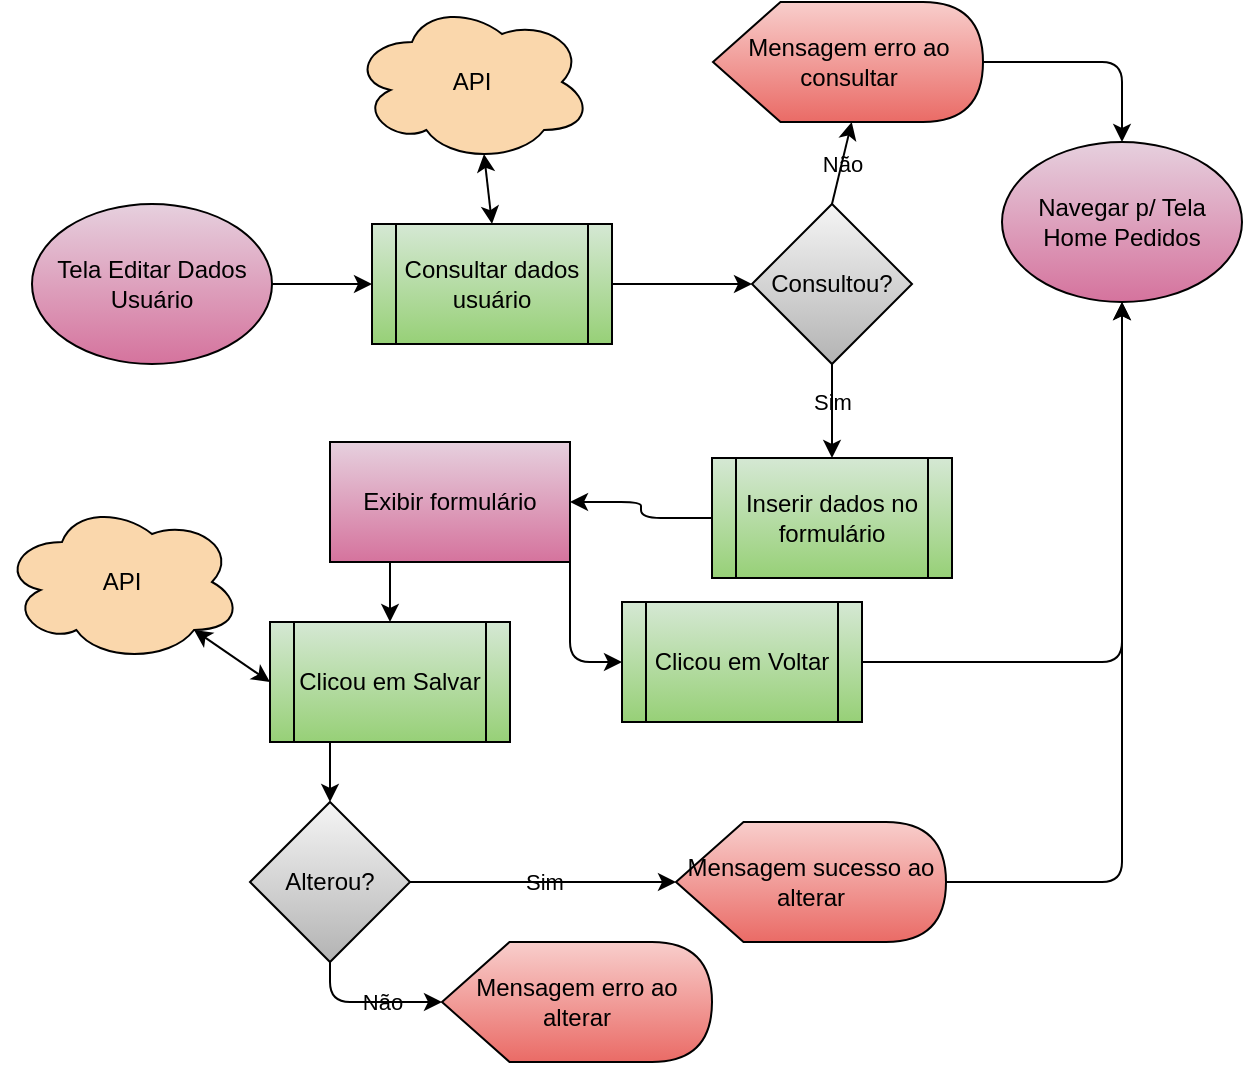 <mxfile>
    <diagram id="hafGD2FYq9tdRyy5QDzc" name="Página-1">
        <mxGraphModel dx="739" dy="635" grid="1" gridSize="10" guides="1" tooltips="1" connect="1" arrows="1" fold="1" page="1" pageScale="1" pageWidth="827" pageHeight="1169" background="#ffffff" math="0" shadow="0">
            <root>
                <mxCell id="0"/>
                <mxCell id="1" parent="0"/>
                <mxCell id="103" style="edgeStyle=none;html=1;exitX=1;exitY=0.5;exitDx=0;exitDy=0;entryX=0;entryY=0.5;entryDx=0;entryDy=0;strokeColor=#000000;" parent="1" source="13" target="26" edge="1">
                    <mxGeometry relative="1" as="geometry"/>
                </mxCell>
                <mxCell id="13" value="Tela Editar Dados Usuário" style="ellipse;whiteSpace=wrap;html=1;fillColor=#e6d0de;strokeColor=#000000;fontStyle=0;gradientColor=#d5739d;fontColor=#000000;" parent="1" vertex="1">
                    <mxGeometry x="15" y="111" width="120" height="80" as="geometry"/>
                </mxCell>
                <mxCell id="81" style="edgeStyle=none;html=1;exitX=1;exitY=0.5;exitDx=0;exitDy=0;entryX=0;entryY=0.5;entryDx=0;entryDy=0;strokeColor=#000000;" parent="1" source="26" target="79" edge="1">
                    <mxGeometry relative="1" as="geometry">
                        <mxPoint x="337" y="151" as="targetPoint"/>
                    </mxGeometry>
                </mxCell>
                <mxCell id="26" value="Consultar dados usuário" style="shape=process;whiteSpace=wrap;html=1;backgroundOutline=1;fillColor=#d5e8d4;gradientColor=#97d077;strokeColor=#000000;fontColor=#000000;" parent="1" vertex="1">
                    <mxGeometry x="185" y="121" width="120" height="60" as="geometry"/>
                </mxCell>
                <mxCell id="55" style="edgeStyle=none;html=1;exitX=0.55;exitY=0.95;exitDx=0;exitDy=0;exitPerimeter=0;entryX=0.5;entryY=0;entryDx=0;entryDy=0;startArrow=classic;startFill=1;strokeColor=#000000;" parent="1" source="54" target="26" edge="1">
                    <mxGeometry relative="1" as="geometry"/>
                </mxCell>
                <mxCell id="54" value="API" style="ellipse;shape=cloud;whiteSpace=wrap;html=1;fillColor=#fad7ac;strokeColor=#000000;fontColor=#000000;" parent="1" vertex="1">
                    <mxGeometry x="175" y="10" width="120" height="80" as="geometry"/>
                </mxCell>
                <mxCell id="91" style="edgeStyle=orthogonalEdgeStyle;html=1;exitX=1;exitY=1;exitDx=0;exitDy=0;entryX=0;entryY=0.5;entryDx=0;entryDy=0;strokeColor=#000000;" parent="1" source="78" target="89" edge="1">
                    <mxGeometry relative="1" as="geometry"/>
                </mxCell>
                <mxCell id="93" style="edgeStyle=orthogonalEdgeStyle;html=1;exitX=0.25;exitY=1;exitDx=0;exitDy=0;strokeColor=#000000;" parent="1" source="78" target="92" edge="1">
                    <mxGeometry relative="1" as="geometry"/>
                </mxCell>
                <mxCell id="78" value="Exibir formulário" style="whiteSpace=wrap;html=1;fillColor=#e6d0de;strokeColor=#000000;fontColor=#000000;fontStyle=0;gradientColor=#d5739d;" parent="1" vertex="1">
                    <mxGeometry x="164" y="230" width="120" height="60" as="geometry"/>
                </mxCell>
                <mxCell id="79" value="Consultou?" style="rhombus;whiteSpace=wrap;html=1;fillColor=#f5f5f5;gradientColor=#b3b3b3;strokeColor=#000000;fontColor=#000000;" parent="1" vertex="1">
                    <mxGeometry x="375" y="111" width="80" height="80" as="geometry"/>
                </mxCell>
                <mxCell id="85" style="edgeStyle=orthogonalEdgeStyle;html=1;exitX=1;exitY=0.5;exitDx=0;exitDy=0;exitPerimeter=0;entryX=0.5;entryY=0;entryDx=0;entryDy=0;strokeColor=#000000;" parent="1" source="82" target="86" edge="1">
                    <mxGeometry relative="1" as="geometry">
                        <mxPoint x="620" y="40" as="targetPoint"/>
                    </mxGeometry>
                </mxCell>
                <mxCell id="82" value="Mensagem erro ao consultar" style="shape=display;whiteSpace=wrap;html=1;fillColor=#f8cecc;gradientColor=#ea6b66;strokeColor=#000000;fontColor=#000000;" parent="1" vertex="1">
                    <mxGeometry x="355.5" y="10" width="135" height="60" as="geometry"/>
                </mxCell>
                <mxCell id="83" value="Não" style="edgeStyle=none;html=1;fontColor=#000000;entryX=0;entryY=0;entryDx=69.375;entryDy=60;entryPerimeter=0;exitX=0.5;exitY=0;exitDx=0;exitDy=0;strokeColor=#000000;labelBackgroundColor=none;" parent="1" source="79" target="82" edge="1">
                    <mxGeometry relative="1" as="geometry">
                        <mxPoint x="263.875" y="60" as="targetPoint"/>
                        <mxPoint x="262" y="111" as="sourcePoint"/>
                        <mxPoint as="offset"/>
                    </mxGeometry>
                </mxCell>
                <mxCell id="84" value="Sim" style="edgeStyle=orthogonalEdgeStyle;html=1;exitX=0.5;exitY=1;exitDx=0;exitDy=0;fontColor=#000000;entryX=0.5;entryY=0;entryDx=0;entryDy=0;strokeColor=#000000;labelBackgroundColor=none;" parent="1" source="79" target="87" edge="1">
                    <mxGeometry x="-0.2" relative="1" as="geometry">
                        <mxPoint x="423" y="260" as="targetPoint"/>
                        <mxPoint as="offset"/>
                        <mxPoint x="302" y="151" as="sourcePoint"/>
                    </mxGeometry>
                </mxCell>
                <mxCell id="86" value="Navegar p/ Tela&lt;br&gt;Home Pedidos" style="ellipse;whiteSpace=wrap;html=1;fillColor=#e6d0de;strokeColor=#000000;fontStyle=0;gradientColor=#d5739d;fontColor=#000000;" parent="1" vertex="1">
                    <mxGeometry x="500" y="80" width="120" height="80" as="geometry"/>
                </mxCell>
                <mxCell id="88" style="edgeStyle=orthogonalEdgeStyle;html=1;entryX=1;entryY=0.5;entryDx=0;entryDy=0;strokeColor=#000000;" parent="1" source="87" target="78" edge="1">
                    <mxGeometry relative="1" as="geometry"/>
                </mxCell>
                <mxCell id="87" value="Inserir dados no formulário" style="shape=process;whiteSpace=wrap;html=1;backgroundOutline=1;fillColor=#d5e8d4;gradientColor=#97d077;strokeColor=#000000;fontColor=#000000;" parent="1" vertex="1">
                    <mxGeometry x="355" y="238" width="120" height="60" as="geometry"/>
                </mxCell>
                <mxCell id="90" style="edgeStyle=orthogonalEdgeStyle;html=1;exitX=1;exitY=0.5;exitDx=0;exitDy=0;entryX=0.5;entryY=1;entryDx=0;entryDy=0;strokeColor=#000000;" parent="1" source="89" target="86" edge="1">
                    <mxGeometry relative="1" as="geometry"/>
                </mxCell>
                <mxCell id="89" value="Clicou em Voltar" style="shape=process;whiteSpace=wrap;html=1;backgroundOutline=1;fillColor=#d5e8d4;gradientColor=#97d077;strokeColor=#000000;fontColor=#000000;" parent="1" vertex="1">
                    <mxGeometry x="310" y="310" width="120" height="60" as="geometry"/>
                </mxCell>
                <mxCell id="95" style="html=1;exitX=0;exitY=0.5;exitDx=0;exitDy=0;entryX=0.8;entryY=0.8;entryDx=0;entryDy=0;entryPerimeter=0;startArrow=classic;startFill=1;strokeColor=#000000;" parent="1" source="92" target="96" edge="1">
                    <mxGeometry relative="1" as="geometry">
                        <mxPoint x="80" y="350" as="targetPoint"/>
                    </mxGeometry>
                </mxCell>
                <mxCell id="97" style="edgeStyle=none;html=1;exitX=0.25;exitY=1;exitDx=0;exitDy=0;entryX=0.5;entryY=0;entryDx=0;entryDy=0;startArrow=none;startFill=0;strokeColor=#000000;" parent="1" source="92" target="94" edge="1">
                    <mxGeometry relative="1" as="geometry"/>
                </mxCell>
                <mxCell id="92" value="Clicou em Salvar" style="shape=process;whiteSpace=wrap;html=1;backgroundOutline=1;fillColor=#d5e8d4;gradientColor=#97d077;strokeColor=#000000;fontColor=#000000;" parent="1" vertex="1">
                    <mxGeometry x="134" y="320" width="120" height="60" as="geometry"/>
                </mxCell>
                <mxCell id="98" value="" style="edgeStyle=orthogonalEdgeStyle;html=1;entryX=0.5;entryY=1;entryDx=0;entryDy=0;startArrow=none;startFill=0;exitX=1;exitY=0.5;exitDx=0;exitDy=0;exitPerimeter=0;strokeColor=#000000;" parent="1" source="99" target="86" edge="1">
                    <mxGeometry x="-0.902" relative="1" as="geometry">
                        <mxPoint x="530" y="470" as="sourcePoint"/>
                        <mxPoint as="offset"/>
                    </mxGeometry>
                </mxCell>
                <mxCell id="100" value="Sim" style="edgeStyle=orthogonalEdgeStyle;html=1;exitX=1;exitY=0.5;exitDx=0;exitDy=0;entryX=0;entryY=0.5;entryDx=0;entryDy=0;entryPerimeter=0;startArrow=none;startFill=0;strokeColor=#000000;labelBackgroundColor=none;fontColor=#000000;" parent="1" source="94" target="99" edge="1">
                    <mxGeometry relative="1" as="geometry"/>
                </mxCell>
                <mxCell id="102" value="Não" style="edgeStyle=orthogonalEdgeStyle;html=1;exitX=0.5;exitY=1;exitDx=0;exitDy=0;entryX=0;entryY=0.5;entryDx=0;entryDy=0;entryPerimeter=0;startArrow=none;startFill=0;strokeColor=#000000;labelBackgroundColor=none;fontColor=#000000;" parent="1" source="94" target="101" edge="1">
                    <mxGeometry x="0.21" relative="1" as="geometry">
                        <mxPoint as="offset"/>
                    </mxGeometry>
                </mxCell>
                <mxCell id="94" value="Alterou?" style="rhombus;whiteSpace=wrap;html=1;fillColor=#f5f5f5;gradientColor=#b3b3b3;strokeColor=#000000;fontColor=#000000;" parent="1" vertex="1">
                    <mxGeometry x="124" y="410" width="80" height="80" as="geometry"/>
                </mxCell>
                <mxCell id="96" value="API" style="ellipse;shape=cloud;whiteSpace=wrap;html=1;fillColor=#fad7ac;strokeColor=#000000;fontColor=#000000;" parent="1" vertex="1">
                    <mxGeometry y="260" width="120" height="80" as="geometry"/>
                </mxCell>
                <mxCell id="99" value="Mensagem sucesso ao alterar" style="shape=display;whiteSpace=wrap;html=1;fillColor=#f8cecc;gradientColor=#ea6b66;strokeColor=#000000;fontColor=#000000;" parent="1" vertex="1">
                    <mxGeometry x="337" y="420" width="135" height="60" as="geometry"/>
                </mxCell>
                <mxCell id="101" value="Mensagem erro ao alterar" style="shape=display;whiteSpace=wrap;html=1;fillColor=#f8cecc;gradientColor=#ea6b66;strokeColor=#000000;fontColor=#000000;" parent="1" vertex="1">
                    <mxGeometry x="220" y="480" width="135" height="60" as="geometry"/>
                </mxCell>
            </root>
        </mxGraphModel>
    </diagram>
</mxfile>